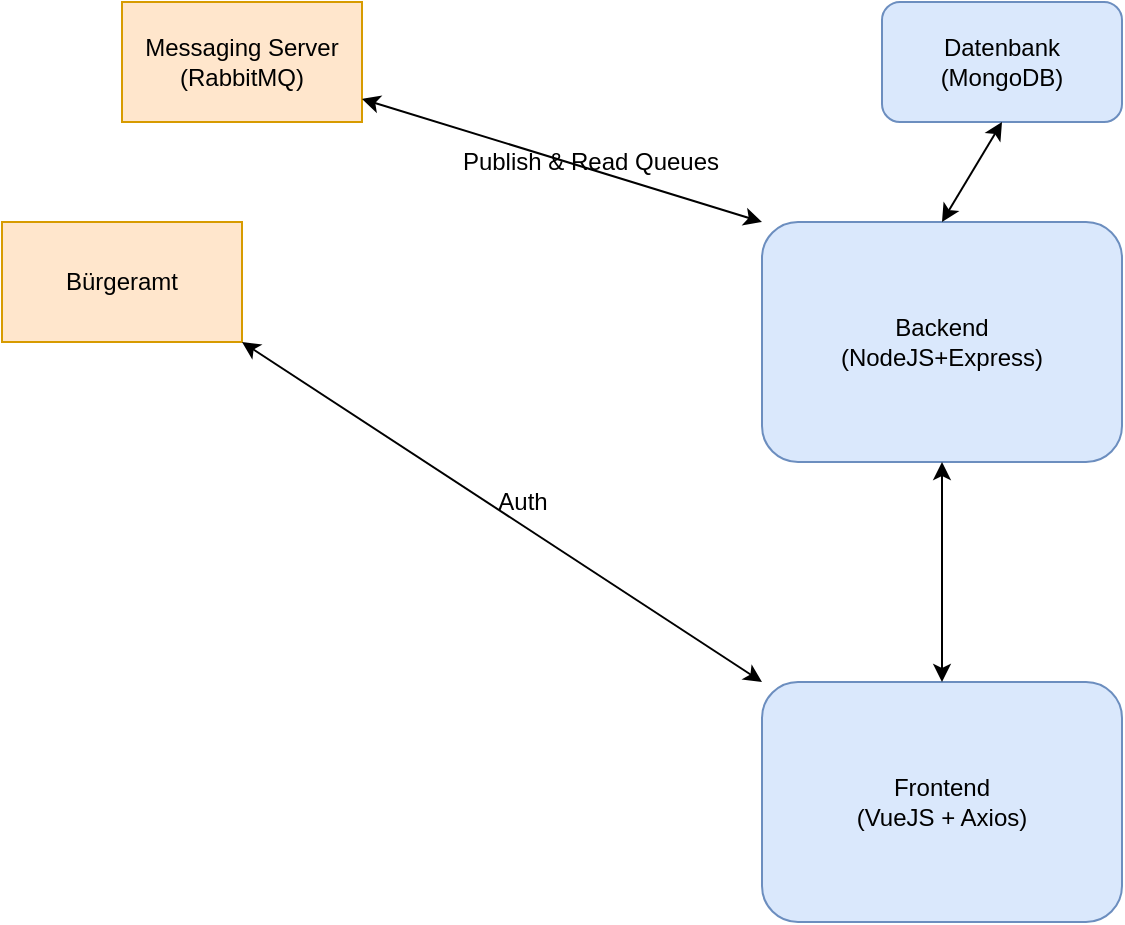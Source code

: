 <mxfile version="13.0.9" type="device"><diagram id="WnZZSpGHwDf0YyU214DW" name="Page-1"><mxGraphModel dx="1422" dy="804" grid="1" gridSize="10" guides="1" tooltips="1" connect="1" arrows="1" fold="1" page="1" pageScale="1" pageWidth="827" pageHeight="1169" math="0" shadow="0"><root><mxCell id="0"/><mxCell id="1" parent="0"/><mxCell id="2Ld4jTovJzj90v873PfY-1" value="Backend&lt;br&gt;(NodeJS+Express)" style="rounded=1;whiteSpace=wrap;html=1;fillColor=#dae8fc;strokeColor=#6c8ebf;" vertex="1" parent="1"><mxGeometry x="500" y="130" width="180" height="120" as="geometry"/></mxCell><mxCell id="2Ld4jTovJzj90v873PfY-2" value="Frontend&lt;br&gt;(VueJS + Axios)" style="rounded=1;whiteSpace=wrap;html=1;fillColor=#dae8fc;strokeColor=#6c8ebf;" vertex="1" parent="1"><mxGeometry x="500" y="360" width="180" height="120" as="geometry"/></mxCell><mxCell id="2Ld4jTovJzj90v873PfY-3" value="" style="endArrow=classic;startArrow=classic;html=1;exitX=0.5;exitY=0;exitDx=0;exitDy=0;entryX=0.5;entryY=1;entryDx=0;entryDy=0;" edge="1" parent="1" source="2Ld4jTovJzj90v873PfY-2" target="2Ld4jTovJzj90v873PfY-1"><mxGeometry width="50" height="50" relative="1" as="geometry"><mxPoint x="560" y="310" as="sourcePoint"/><mxPoint x="610" y="260" as="targetPoint"/></mxGeometry></mxCell><mxCell id="2Ld4jTovJzj90v873PfY-5" value="Messaging Server&lt;br&gt;(RabbitMQ)" style="rounded=0;whiteSpace=wrap;html=1;fillColor=#ffe6cc;strokeColor=#d79b00;" vertex="1" parent="1"><mxGeometry x="180" y="20" width="120" height="60" as="geometry"/></mxCell><mxCell id="2Ld4jTovJzj90v873PfY-6" value="" style="endArrow=classic;startArrow=classic;html=1;entryX=0;entryY=0;entryDx=0;entryDy=0;" edge="1" parent="1" source="2Ld4jTovJzj90v873PfY-5" target="2Ld4jTovJzj90v873PfY-1"><mxGeometry width="50" height="50" relative="1" as="geometry"><mxPoint x="330" y="310" as="sourcePoint"/><mxPoint x="380" y="260" as="targetPoint"/></mxGeometry></mxCell><mxCell id="2Ld4jTovJzj90v873PfY-7" value="Bürgeramt" style="rounded=0;whiteSpace=wrap;html=1;fillColor=#ffe6cc;strokeColor=#d79b00;" vertex="1" parent="1"><mxGeometry x="120" y="130" width="120" height="60" as="geometry"/></mxCell><mxCell id="2Ld4jTovJzj90v873PfY-8" value="" style="endArrow=classic;startArrow=classic;html=1;exitX=1;exitY=1;exitDx=0;exitDy=0;entryX=0;entryY=0;entryDx=0;entryDy=0;" edge="1" parent="1" source="2Ld4jTovJzj90v873PfY-7" target="2Ld4jTovJzj90v873PfY-2"><mxGeometry width="50" height="50" relative="1" as="geometry"><mxPoint x="320" y="290" as="sourcePoint"/><mxPoint x="370" y="240" as="targetPoint"/></mxGeometry></mxCell><mxCell id="2Ld4jTovJzj90v873PfY-9" value="Auth" style="text;html=1;align=center;verticalAlign=middle;resizable=0;points=[];autosize=1;" vertex="1" parent="1"><mxGeometry x="360" y="260" width="40" height="20" as="geometry"/></mxCell><mxCell id="2Ld4jTovJzj90v873PfY-10" value="Datenbank&lt;br&gt;(MongoDB)" style="rounded=1;whiteSpace=wrap;html=1;fillColor=#dae8fc;strokeColor=#6c8ebf;" vertex="1" parent="1"><mxGeometry x="560" y="20" width="120" height="60" as="geometry"/></mxCell><mxCell id="2Ld4jTovJzj90v873PfY-11" value="" style="endArrow=classic;startArrow=classic;html=1;entryX=0.5;entryY=0;entryDx=0;entryDy=0;exitX=0.5;exitY=1;exitDx=0;exitDy=0;" edge="1" parent="1" source="2Ld4jTovJzj90v873PfY-10" target="2Ld4jTovJzj90v873PfY-1"><mxGeometry width="50" height="50" relative="1" as="geometry"><mxPoint x="620" y="130" as="sourcePoint"/><mxPoint x="620" y="150.711" as="targetPoint"/></mxGeometry></mxCell><mxCell id="2Ld4jTovJzj90v873PfY-12" value="Publish &amp;amp; Read Queues" style="text;html=1;align=center;verticalAlign=middle;resizable=0;points=[];autosize=1;" vertex="1" parent="1"><mxGeometry x="344" y="90" width="140" height="20" as="geometry"/></mxCell></root></mxGraphModel></diagram></mxfile>